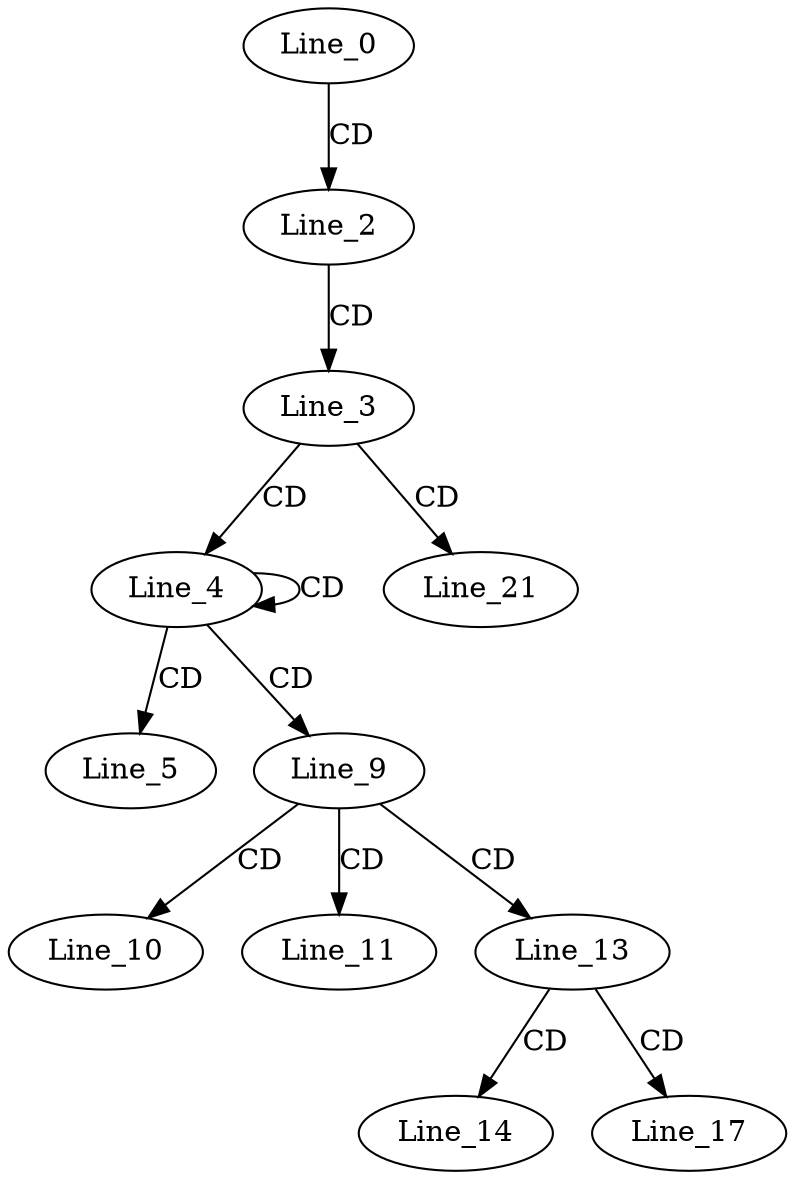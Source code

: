 digraph G {
  Line_0;
  Line_2;
  Line_3;
  Line_4;
  Line_4;
  Line_5;
  Line_9;
  Line_10;
  Line_11;
  Line_13;
  Line_14;
  Line_17;
  Line_21;
  Line_21;
  Line_21;
  Line_0 -> Line_2 [ label="CD" ];
  Line_2 -> Line_3 [ label="CD" ];
  Line_3 -> Line_4 [ label="CD" ];
  Line_4 -> Line_4 [ label="CD" ];
  Line_4 -> Line_5 [ label="CD" ];
  Line_4 -> Line_9 [ label="CD" ];
  Line_9 -> Line_10 [ label="CD" ];
  Line_9 -> Line_11 [ label="CD" ];
  Line_9 -> Line_13 [ label="CD" ];
  Line_13 -> Line_14 [ label="CD" ];
  Line_13 -> Line_17 [ label="CD" ];
  Line_3 -> Line_21 [ label="CD" ];
}
